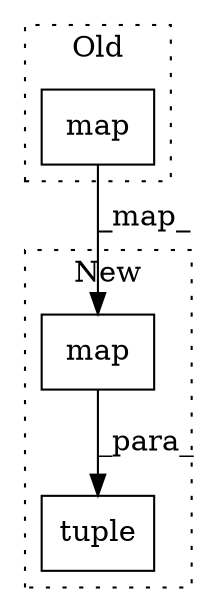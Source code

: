 digraph G {
subgraph cluster0 {
1 [label="map" a="32" s="7543,7568" l="4,1" shape="box"];
label = "Old";
style="dotted";
}
subgraph cluster1 {
2 [label="map" a="32" s="7546,7571" l="4,1" shape="box"];
3 [label="tuple" a="32" s="7540,7572" l="6,1" shape="box"];
label = "New";
style="dotted";
}
1 -> 2 [label="_map_"];
2 -> 3 [label="_para_"];
}